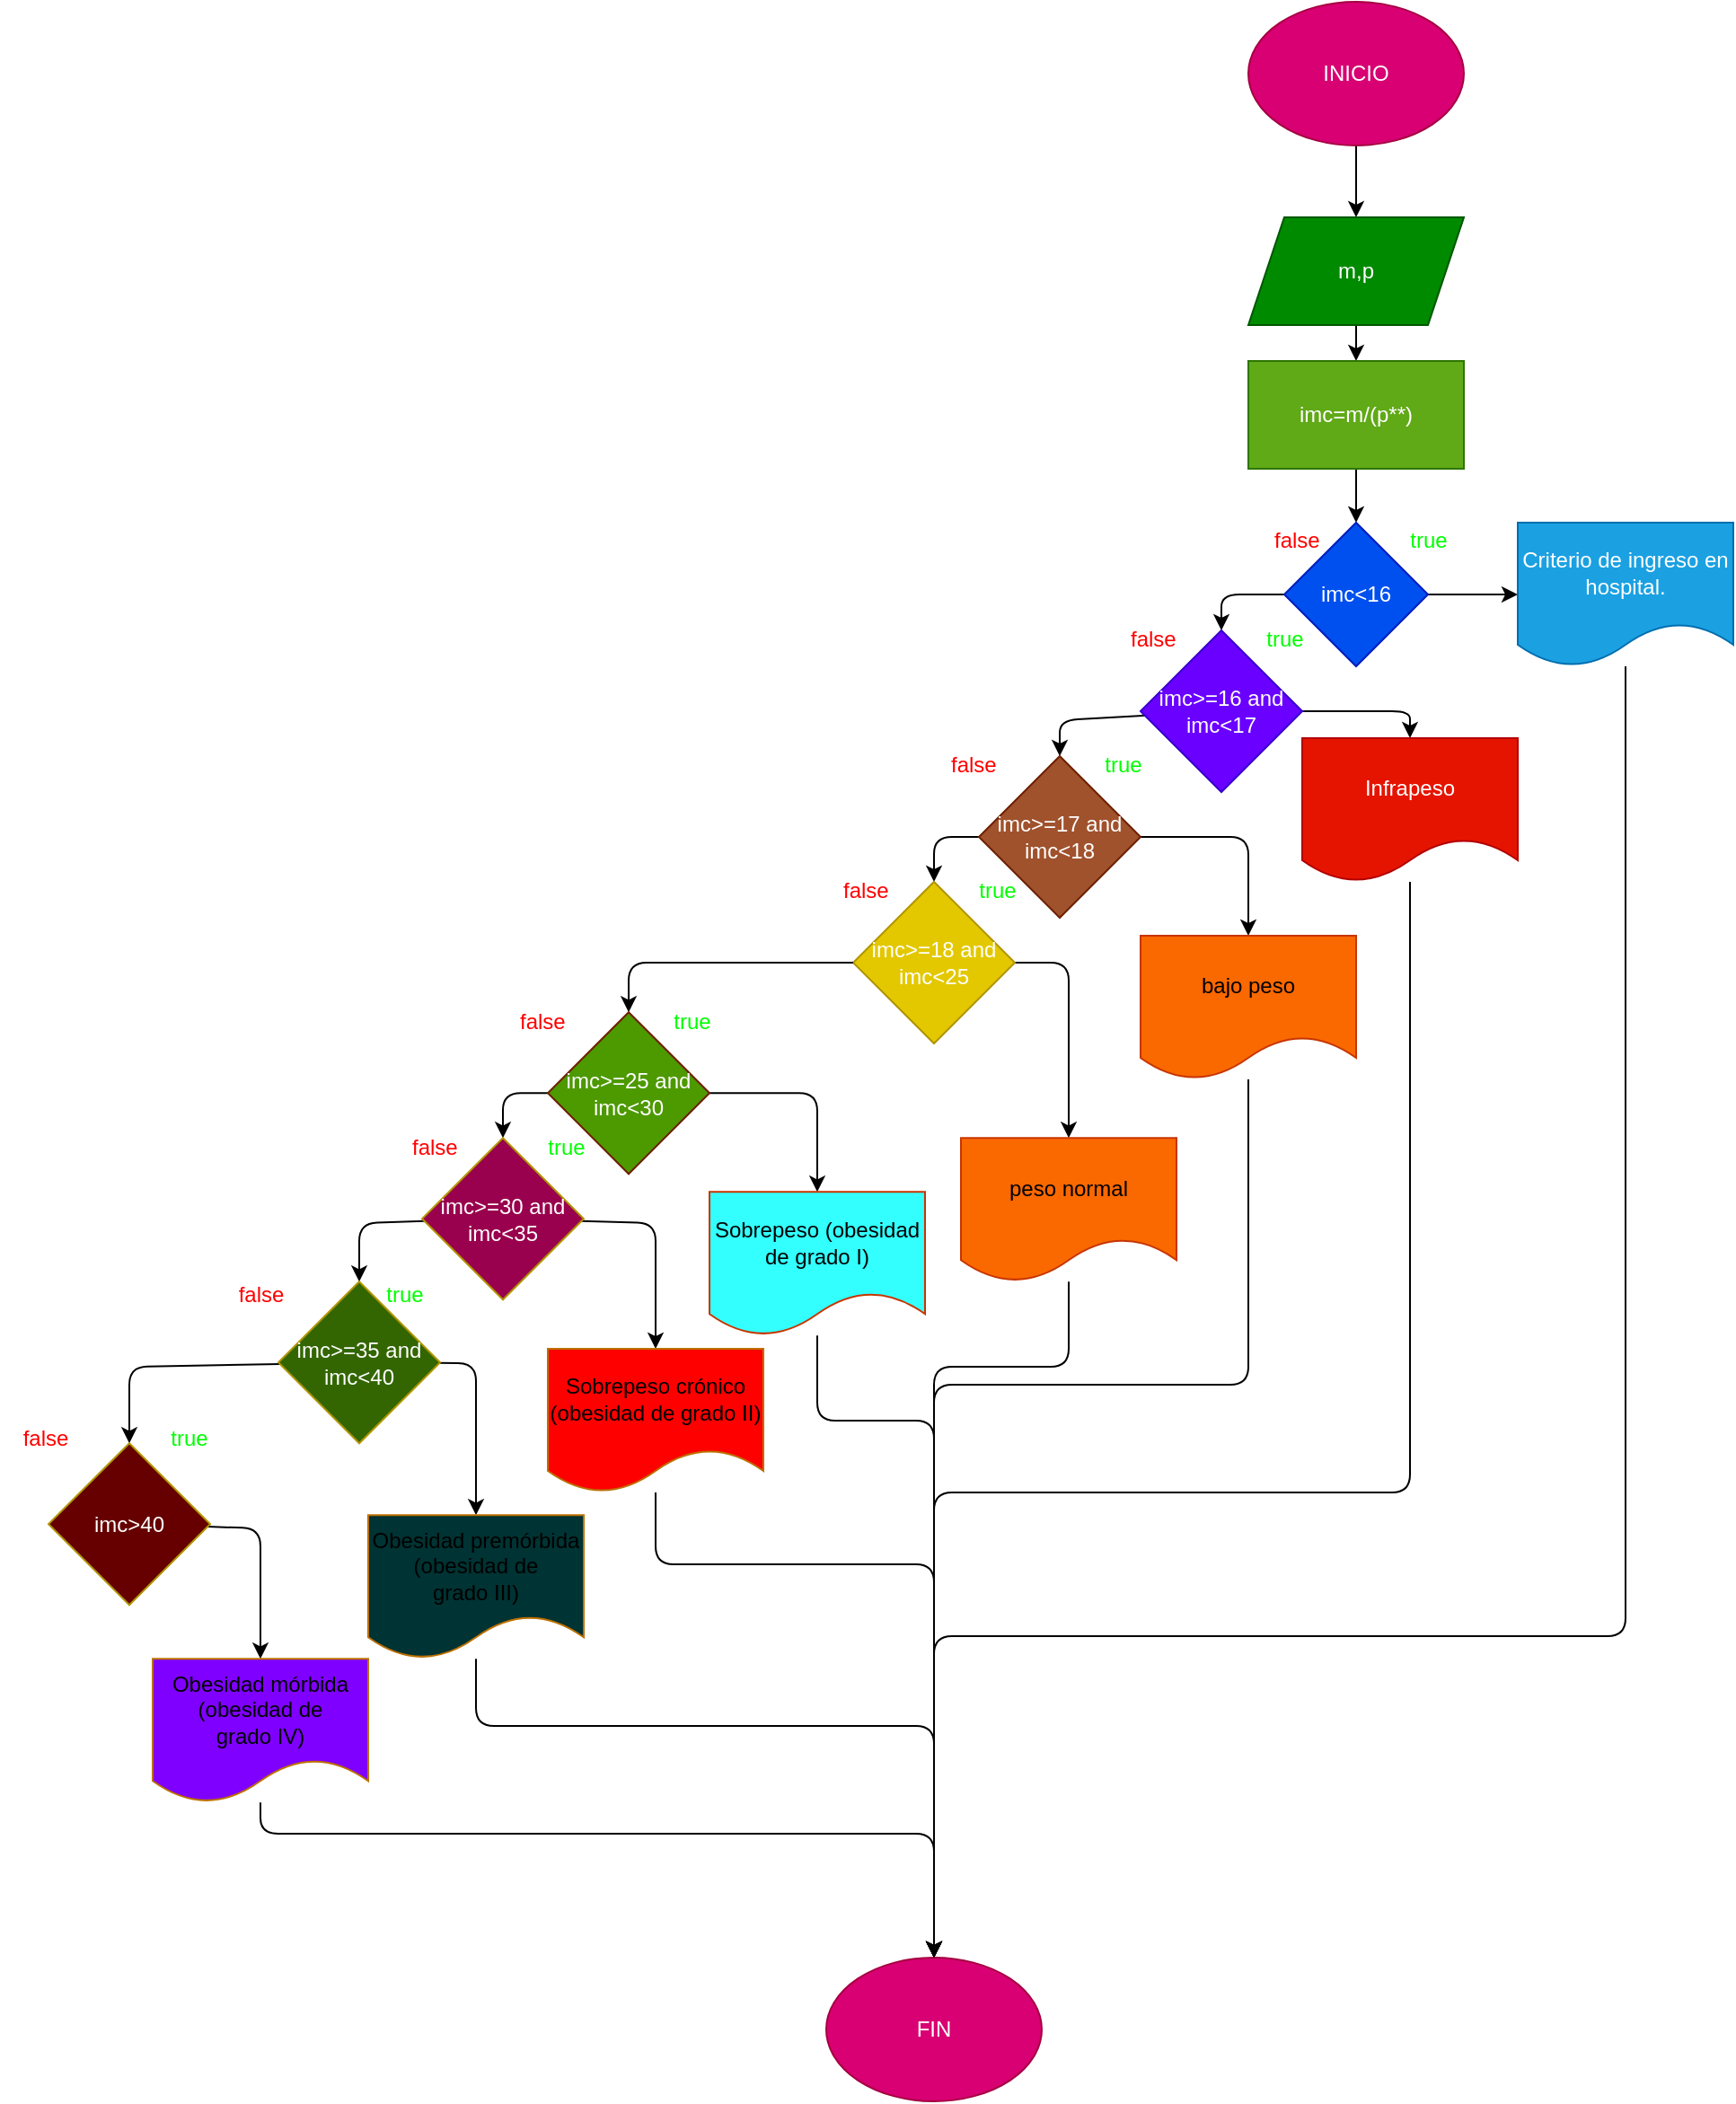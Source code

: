 <mxfile>
    <diagram id="hnFL6QaRTtWvXPoQ2jXc" name="Página-1">
        <mxGraphModel dx="1489" dy="411" grid="1" gridSize="10" guides="1" tooltips="1" connect="1" arrows="1" fold="1" page="1" pageScale="1" pageWidth="827" pageHeight="1169" math="0" shadow="0">
            <root>
                <mxCell id="0"/>
                <mxCell id="1" parent="0"/>
                <mxCell id="4" value="" style="edgeStyle=none;html=1;" parent="1" source="2" target="3" edge="1">
                    <mxGeometry relative="1" as="geometry"/>
                </mxCell>
                <mxCell id="2" value="INICIO" style="ellipse;whiteSpace=wrap;html=1;fillColor=#d80073;fontColor=#ffffff;strokeColor=#A50040;" parent="1" vertex="1">
                    <mxGeometry x="210" y="80" width="120" height="80" as="geometry"/>
                </mxCell>
                <mxCell id="6" value="" style="edgeStyle=none;html=1;" parent="1" source="3" target="5" edge="1">
                    <mxGeometry relative="1" as="geometry"/>
                </mxCell>
                <mxCell id="3" value="m,p" style="shape=parallelogram;perimeter=parallelogramPerimeter;whiteSpace=wrap;html=1;fixedSize=1;fillColor=#008a00;fontColor=#ffffff;strokeColor=#005700;" parent="1" vertex="1">
                    <mxGeometry x="210" y="200" width="120" height="60" as="geometry"/>
                </mxCell>
                <mxCell id="8" value="" style="edgeStyle=none;html=1;" parent="1" source="5" target="7" edge="1">
                    <mxGeometry relative="1" as="geometry"/>
                </mxCell>
                <mxCell id="5" value="imc=m/(p**)" style="whiteSpace=wrap;html=1;fillColor=#60a917;fontColor=#ffffff;strokeColor=#2D7600;" parent="1" vertex="1">
                    <mxGeometry x="210" y="280" width="120" height="60" as="geometry"/>
                </mxCell>
                <mxCell id="14" value="" style="edgeStyle=none;html=1;fontColor=#FF0000;" parent="1" source="7" target="13" edge="1">
                    <mxGeometry relative="1" as="geometry">
                        <Array as="points">
                            <mxPoint x="195" y="410"/>
                        </Array>
                    </mxGeometry>
                </mxCell>
                <mxCell id="22" value="" style="edgeStyle=none;html=1;fontColor=#FF0000;" parent="1" source="7" target="21" edge="1">
                    <mxGeometry relative="1" as="geometry"/>
                </mxCell>
                <mxCell id="7" value="imc&amp;lt;16" style="rhombus;whiteSpace=wrap;html=1;fillColor=#0050ef;fontColor=#ffffff;strokeColor=#001DBC;" parent="1" vertex="1">
                    <mxGeometry x="230" y="370" width="80" height="80" as="geometry"/>
                </mxCell>
                <mxCell id="11" value="&lt;font color=&quot;#00ff00&quot;&gt;true&lt;/font&gt;" style="text;html=1;align=center;verticalAlign=middle;resizable=0;points=[];autosize=1;strokeColor=none;fillColor=none;" parent="1" vertex="1">
                    <mxGeometry x="290" y="365" width="40" height="30" as="geometry"/>
                </mxCell>
                <mxCell id="12" value="&amp;nbsp; &amp;nbsp; &lt;font color=&quot;#ff0000&quot;&gt;false&lt;/font&gt;" style="text;html=1;align=center;verticalAlign=middle;resizable=0;points=[];autosize=1;strokeColor=none;fillColor=none;" parent="1" vertex="1">
                    <mxGeometry x="200" y="365" width="60" height="30" as="geometry"/>
                </mxCell>
                <mxCell id="19" value="" style="edgeStyle=none;html=1;fontColor=#FF0000;" parent="1" source="13" edge="1">
                    <mxGeometry relative="1" as="geometry">
                        <mxPoint x="300" y="490" as="targetPoint"/>
                        <Array as="points">
                            <mxPoint x="300" y="475"/>
                        </Array>
                    </mxGeometry>
                </mxCell>
                <mxCell id="27" value="" style="edgeStyle=none;html=1;fontColor=#FF0000;entryX=0.5;entryY=0;entryDx=0;entryDy=0;" parent="1" source="13" target="17" edge="1">
                    <mxGeometry relative="1" as="geometry">
                        <Array as="points">
                            <mxPoint x="105" y="480"/>
                        </Array>
                    </mxGeometry>
                </mxCell>
                <mxCell id="13" value="imc&amp;gt;=16 and imc&amp;lt;17" style="rhombus;whiteSpace=wrap;html=1;fillColor=#6a00ff;fontColor=#ffffff;strokeColor=#3700CC;" parent="1" vertex="1">
                    <mxGeometry x="150" y="430" width="90" height="90" as="geometry"/>
                </mxCell>
                <mxCell id="15" value="&amp;nbsp; &amp;nbsp; &lt;font color=&quot;#ff0000&quot;&gt;false&lt;/font&gt;" style="text;html=1;align=center;verticalAlign=middle;resizable=0;points=[];autosize=1;strokeColor=none;fillColor=none;" parent="1" vertex="1">
                    <mxGeometry x="120" y="420" width="60" height="30" as="geometry"/>
                </mxCell>
                <mxCell id="16" value="&lt;font color=&quot;#00ff00&quot;&gt;true&lt;/font&gt;" style="text;html=1;align=center;verticalAlign=middle;resizable=0;points=[];autosize=1;strokeColor=none;fillColor=none;" parent="1" vertex="1">
                    <mxGeometry x="210" y="420" width="40" height="30" as="geometry"/>
                </mxCell>
                <mxCell id="29" style="edgeStyle=none;html=1;entryX=0.5;entryY=0;entryDx=0;entryDy=0;fontColor=#FF0000;" parent="1" source="17" target="28" edge="1">
                    <mxGeometry relative="1" as="geometry">
                        <Array as="points">
                            <mxPoint x="210" y="545"/>
                        </Array>
                    </mxGeometry>
                </mxCell>
                <mxCell id="33" value="" style="edgeStyle=none;html=1;fontColor=#FF0000;entryX=0.5;entryY=0;entryDx=0;entryDy=0;" parent="1" source="17" target="30" edge="1">
                    <mxGeometry relative="1" as="geometry">
                        <Array as="points">
                            <mxPoint x="35" y="545"/>
                        </Array>
                    </mxGeometry>
                </mxCell>
                <mxCell id="17" value="imc&amp;gt;=17 and imc&amp;lt;18" style="rhombus;whiteSpace=wrap;html=1;fillColor=#a0522d;fontColor=#ffffff;strokeColor=#6D1F00;" parent="1" vertex="1">
                    <mxGeometry x="60" y="500" width="90" height="90" as="geometry"/>
                </mxCell>
                <mxCell id="98" style="edgeStyle=none;html=1;entryX=0.5;entryY=0;entryDx=0;entryDy=0;fontColor=#00FF00;" parent="1" source="21" target="37" edge="1">
                    <mxGeometry relative="1" as="geometry">
                        <Array as="points">
                            <mxPoint x="420" y="510"/>
                            <mxPoint x="420" y="990"/>
                            <mxPoint x="35" y="990"/>
                        </Array>
                    </mxGeometry>
                </mxCell>
                <mxCell id="21" value="Criterio de ingreso en hospital." style="shape=document;whiteSpace=wrap;html=1;boundedLbl=1;fillColor=#1ba1e2;fontColor=#ffffff;strokeColor=#006EAF;" parent="1" vertex="1">
                    <mxGeometry x="360" y="370" width="120" height="80" as="geometry"/>
                </mxCell>
                <mxCell id="97" style="edgeStyle=none;html=1;entryX=0.5;entryY=0;entryDx=0;entryDy=0;fontColor=#00FF00;" parent="1" source="23" target="37" edge="1">
                    <mxGeometry relative="1" as="geometry">
                        <Array as="points">
                            <mxPoint x="300" y="620"/>
                            <mxPoint x="300" y="910"/>
                            <mxPoint x="35" y="910"/>
                        </Array>
                    </mxGeometry>
                </mxCell>
                <mxCell id="23" value="Infrapeso" style="shape=document;whiteSpace=wrap;html=1;boundedLbl=1;fillColor=#e51400;fontColor=#ffffff;strokeColor=#B20000;" parent="1" vertex="1">
                    <mxGeometry x="240" y="490" width="120" height="80" as="geometry"/>
                </mxCell>
                <mxCell id="24" value="&amp;nbsp; &amp;nbsp; &lt;font color=&quot;#ff0000&quot;&gt;false&lt;/font&gt;" style="text;html=1;align=center;verticalAlign=middle;resizable=0;points=[];autosize=1;strokeColor=none;fillColor=none;" parent="1" vertex="1">
                    <mxGeometry x="20" y="490" width="60" height="30" as="geometry"/>
                </mxCell>
                <mxCell id="25" value="&lt;font color=&quot;#00ff00&quot;&gt;true&lt;/font&gt;" style="text;html=1;align=center;verticalAlign=middle;resizable=0;points=[];autosize=1;strokeColor=none;fillColor=none;" parent="1" vertex="1">
                    <mxGeometry x="120" y="490" width="40" height="30" as="geometry"/>
                </mxCell>
                <mxCell id="96" style="edgeStyle=none;html=1;entryX=0.5;entryY=0;entryDx=0;entryDy=0;fontColor=#00FF00;" parent="1" source="28" target="37" edge="1">
                    <mxGeometry relative="1" as="geometry">
                        <Array as="points">
                            <mxPoint x="210" y="750"/>
                            <mxPoint x="210" y="850"/>
                            <mxPoint x="35" y="850"/>
                        </Array>
                    </mxGeometry>
                </mxCell>
                <mxCell id="28" value="bajo peso" style="shape=document;whiteSpace=wrap;html=1;boundedLbl=1;fillColor=#fa6800;fontColor=#000000;strokeColor=#C73500;" parent="1" vertex="1">
                    <mxGeometry x="150" y="600" width="120" height="80" as="geometry"/>
                </mxCell>
                <mxCell id="35" style="edgeStyle=none;html=1;entryX=0.5;entryY=0;entryDx=0;entryDy=0;fontColor=#FF0000;" parent="1" source="30" target="34" edge="1">
                    <mxGeometry relative="1" as="geometry">
                        <Array as="points">
                            <mxPoint x="110" y="615"/>
                        </Array>
                    </mxGeometry>
                </mxCell>
                <mxCell id="30" value="&lt;span style=&quot;color: rgb(255, 255, 255);&quot;&gt;imc&amp;gt;=18 and imc&amp;lt;25&lt;/span&gt;" style="rhombus;whiteSpace=wrap;html=1;fillColor=#e3c800;fontColor=#000000;strokeColor=#B09500;" parent="1" vertex="1">
                    <mxGeometry x="-10" y="570" width="90" height="90" as="geometry"/>
                </mxCell>
                <mxCell id="31" value="&amp;nbsp; &amp;nbsp; &lt;font color=&quot;#ff0000&quot;&gt;false&lt;/font&gt;" style="text;html=1;align=center;verticalAlign=middle;resizable=0;points=[];autosize=1;strokeColor=none;fillColor=none;" parent="1" vertex="1">
                    <mxGeometry x="-40" y="560" width="60" height="30" as="geometry"/>
                </mxCell>
                <mxCell id="32" value="&lt;font color=&quot;#00ff00&quot;&gt;true&lt;/font&gt;" style="text;html=1;align=center;verticalAlign=middle;resizable=0;points=[];autosize=1;strokeColor=none;fillColor=none;" parent="1" vertex="1">
                    <mxGeometry x="50" y="560" width="40" height="30" as="geometry"/>
                </mxCell>
                <mxCell id="95" style="edgeStyle=none;html=1;entryX=0.5;entryY=0;entryDx=0;entryDy=0;fontColor=#00FF00;" parent="1" source="34" target="37" edge="1">
                    <mxGeometry relative="1" as="geometry">
                        <Array as="points">
                            <mxPoint x="110" y="840"/>
                            <mxPoint x="35" y="840"/>
                        </Array>
                    </mxGeometry>
                </mxCell>
                <mxCell id="34" value="peso normal" style="shape=document;whiteSpace=wrap;html=1;boundedLbl=1;fillColor=#fa6800;fontColor=#000000;strokeColor=#C73500;" parent="1" vertex="1">
                    <mxGeometry x="50" y="712.63" width="120" height="80" as="geometry"/>
                </mxCell>
                <mxCell id="37" value="FIN" style="ellipse;whiteSpace=wrap;html=1;strokeColor=#A50040;fontColor=#ffffff;fillColor=#d80073;" parent="1" vertex="1">
                    <mxGeometry x="-25" y="1169" width="120" height="80" as="geometry"/>
                </mxCell>
                <mxCell id="46" value="" style="edgeStyle=none;html=1;fontColor=#FF0000;entryX=0.5;entryY=0;entryDx=0;entryDy=0;exitX=0;exitY=0.5;exitDx=0;exitDy=0;" parent="1" source="30" target="52" edge="1">
                    <mxGeometry relative="1" as="geometry">
                        <Array as="points">
                            <mxPoint x="-135" y="615"/>
                        </Array>
                        <mxPoint x="-87.632" y="619.998" as="sourcePoint"/>
                    </mxGeometry>
                </mxCell>
                <mxCell id="50" style="edgeStyle=none;html=1;entryX=0.5;entryY=0;entryDx=0;entryDy=0;fontColor=#FF0000;" parent="1" source="52" target="55" edge="1">
                    <mxGeometry relative="1" as="geometry">
                        <Array as="points">
                            <mxPoint x="-30" y="687.63"/>
                        </Array>
                    </mxGeometry>
                </mxCell>
                <mxCell id="51" value="" style="edgeStyle=none;html=1;fontColor=#FF0000;entryX=0.5;entryY=0;entryDx=0;entryDy=0;" parent="1" source="52" target="57" edge="1">
                    <mxGeometry relative="1" as="geometry">
                        <Array as="points">
                            <mxPoint x="-205" y="687.63"/>
                        </Array>
                    </mxGeometry>
                </mxCell>
                <mxCell id="52" value="imc&amp;gt;=25 and imc&amp;lt;30" style="rhombus;whiteSpace=wrap;html=1;fillColor=#4D9900;fontColor=#ffffff;strokeColor=#6D1F00;" parent="1" vertex="1">
                    <mxGeometry x="-180" y="642.63" width="90" height="90" as="geometry"/>
                </mxCell>
                <mxCell id="53" value="&amp;nbsp; &amp;nbsp; &lt;font color=&quot;#ff0000&quot;&gt;false&lt;/font&gt;" style="text;html=1;align=center;verticalAlign=middle;resizable=0;points=[];autosize=1;strokeColor=none;fillColor=none;" parent="1" vertex="1">
                    <mxGeometry x="-220" y="632.63" width="60" height="30" as="geometry"/>
                </mxCell>
                <mxCell id="54" value="&lt;font color=&quot;#00ff00&quot;&gt;true&lt;/font&gt;" style="text;html=1;align=center;verticalAlign=middle;resizable=0;points=[];autosize=1;strokeColor=none;fillColor=none;" parent="1" vertex="1">
                    <mxGeometry x="-120" y="632.63" width="40" height="30" as="geometry"/>
                </mxCell>
                <mxCell id="89" style="edgeStyle=none;html=1;entryX=0.5;entryY=0;entryDx=0;entryDy=0;fontColor=#00FF00;" parent="1" source="55" target="37" edge="1">
                    <mxGeometry relative="1" as="geometry">
                        <Array as="points">
                            <mxPoint x="-30" y="870"/>
                            <mxPoint x="35" y="870"/>
                        </Array>
                    </mxGeometry>
                </mxCell>
                <mxCell id="55" value="Sobrepeso (obesidad de grado I)" style="shape=document;whiteSpace=wrap;html=1;boundedLbl=1;fillColor=#33FFFF;fontColor=#000000;strokeColor=#C73500;" parent="1" vertex="1">
                    <mxGeometry x="-90" y="742.63" width="120" height="80" as="geometry"/>
                </mxCell>
                <mxCell id="56" style="edgeStyle=none;html=1;entryX=0.5;entryY=0;entryDx=0;entryDy=0;fontColor=#FF0000;" parent="1" source="57" target="60" edge="1">
                    <mxGeometry relative="1" as="geometry">
                        <Array as="points">
                            <mxPoint x="-120" y="760"/>
                        </Array>
                    </mxGeometry>
                </mxCell>
                <mxCell id="78" style="edgeStyle=none;html=1;entryX=0.5;entryY=0;entryDx=0;entryDy=0;" parent="1" source="57" target="61" edge="1">
                    <mxGeometry relative="1" as="geometry">
                        <Array as="points">
                            <mxPoint x="-285" y="760"/>
                        </Array>
                    </mxGeometry>
                </mxCell>
                <mxCell id="57" value="&lt;span style=&quot;color: rgb(255, 255, 255);&quot;&gt;imc&amp;gt;=30 and imc&amp;lt;35&lt;/span&gt;" style="rhombus;whiteSpace=wrap;html=1;fillColor=#99004D;fontColor=#000000;strokeColor=#B09500;" parent="1" vertex="1">
                    <mxGeometry x="-250" y="712.63" width="90" height="90" as="geometry"/>
                </mxCell>
                <mxCell id="58" value="&amp;nbsp; &amp;nbsp; &lt;font color=&quot;#ff0000&quot;&gt;false&lt;/font&gt;" style="text;html=1;align=center;verticalAlign=middle;resizable=0;points=[];autosize=1;strokeColor=none;fillColor=none;" parent="1" vertex="1">
                    <mxGeometry x="-280" y="702.63" width="60" height="30" as="geometry"/>
                </mxCell>
                <mxCell id="59" value="&lt;font color=&quot;#00ff00&quot;&gt;true&lt;/font&gt;" style="text;html=1;align=center;verticalAlign=middle;resizable=0;points=[];autosize=1;strokeColor=none;fillColor=none;" parent="1" vertex="1">
                    <mxGeometry x="-190" y="702.63" width="40" height="30" as="geometry"/>
                </mxCell>
                <mxCell id="88" style="edgeStyle=none;html=1;entryX=0.5;entryY=0;entryDx=0;entryDy=0;fontColor=#00FF00;" parent="1" source="60" target="37" edge="1">
                    <mxGeometry relative="1" as="geometry">
                        <Array as="points">
                            <mxPoint x="-120" y="950"/>
                            <mxPoint x="35" y="950"/>
                        </Array>
                    </mxGeometry>
                </mxCell>
                <mxCell id="60" value="Sobrepeso crónico (obesidad de grado II)" style="shape=document;whiteSpace=wrap;html=1;boundedLbl=1;fillColor=#FF0000;fontColor=#000000;strokeColor=#BD7000;" parent="1" vertex="1">
                    <mxGeometry x="-180" y="830" width="120" height="80" as="geometry"/>
                </mxCell>
                <mxCell id="77" style="edgeStyle=none;html=1;entryX=0.5;entryY=0;entryDx=0;entryDy=0;" parent="1" source="61" target="76" edge="1">
                    <mxGeometry relative="1" as="geometry">
                        <Array as="points">
                            <mxPoint x="-220" y="838"/>
                        </Array>
                    </mxGeometry>
                </mxCell>
                <mxCell id="80" style="edgeStyle=none;html=1;entryX=0.5;entryY=0;entryDx=0;entryDy=0;" parent="1" source="61" target="73" edge="1">
                    <mxGeometry relative="1" as="geometry">
                        <Array as="points">
                            <mxPoint x="-413" y="840"/>
                        </Array>
                    </mxGeometry>
                </mxCell>
                <mxCell id="61" value="&lt;span style=&quot;color: rgb(255, 255, 255);&quot;&gt;imc&amp;gt;=35 and imc&amp;lt;40&lt;/span&gt;" style="rhombus;whiteSpace=wrap;html=1;fillColor=#336600;fontColor=#000000;strokeColor=#B09500;" parent="1" vertex="1">
                    <mxGeometry x="-330" y="792.63" width="90" height="90" as="geometry"/>
                </mxCell>
                <mxCell id="75" style="edgeStyle=none;html=1;entryX=0.5;entryY=0;entryDx=0;entryDy=0;" parent="1" source="73" target="74" edge="1">
                    <mxGeometry relative="1" as="geometry">
                        <Array as="points">
                            <mxPoint x="-340" y="930"/>
                        </Array>
                    </mxGeometry>
                </mxCell>
                <mxCell id="73" value="&lt;span style=&quot;color: rgb(255, 255, 255);&quot;&gt;imc&amp;gt;40&lt;/span&gt;" style="rhombus;whiteSpace=wrap;html=1;fillColor=#660000;fontColor=#000000;strokeColor=#B09500;" parent="1" vertex="1">
                    <mxGeometry x="-458" y="882.63" width="90" height="90" as="geometry"/>
                </mxCell>
                <mxCell id="86" style="edgeStyle=none;html=1;entryX=0.5;entryY=0;entryDx=0;entryDy=0;fontColor=#00FF00;" parent="1" source="74" target="37" edge="1">
                    <mxGeometry relative="1" as="geometry">
                        <Array as="points">
                            <mxPoint x="-340" y="1100"/>
                            <mxPoint x="35" y="1100"/>
                        </Array>
                    </mxGeometry>
                </mxCell>
                <mxCell id="74" value="&lt;div&gt;Obesidad mórbida (obesidad de grado&amp;nbsp;&lt;span style=&quot;background-color: initial;&quot;&gt;IV)&lt;/span&gt;&lt;/div&gt;" style="shape=document;whiteSpace=wrap;html=1;boundedLbl=1;fillColor=#7F00FF;fontColor=#000000;strokeColor=#BD7000;" parent="1" vertex="1">
                    <mxGeometry x="-400" y="1002.63" width="120" height="80" as="geometry"/>
                </mxCell>
                <mxCell id="87" style="edgeStyle=none;html=1;entryX=0.5;entryY=0;entryDx=0;entryDy=0;fontColor=#00FF00;" parent="1" source="76" target="37" edge="1">
                    <mxGeometry relative="1" as="geometry">
                        <Array as="points">
                            <mxPoint x="-220" y="1040"/>
                            <mxPoint x="35" y="1040"/>
                        </Array>
                    </mxGeometry>
                </mxCell>
                <mxCell id="76" value="&lt;div&gt;Obesidad premórbida (obesidad de grado&amp;nbsp;&lt;span style=&quot;background-color: initial;&quot;&gt;III)&lt;/span&gt;&lt;/div&gt;" style="shape=document;whiteSpace=wrap;html=1;boundedLbl=1;fillColor=#003333;fontColor=#000000;strokeColor=#BD7000;" parent="1" vertex="1">
                    <mxGeometry x="-280" y="922.63" width="120" height="80" as="geometry"/>
                </mxCell>
                <mxCell id="81" value="&lt;font color=&quot;#00ff00&quot;&gt;true&lt;/font&gt;" style="text;html=1;align=center;verticalAlign=middle;resizable=0;points=[];autosize=1;strokeColor=none;fillColor=none;" parent="1" vertex="1">
                    <mxGeometry x="-280" y="785" width="40" height="30" as="geometry"/>
                </mxCell>
                <mxCell id="82" value="&lt;font color=&quot;#ff0000&quot;&gt;false&lt;/font&gt;" style="text;html=1;align=center;verticalAlign=middle;resizable=0;points=[];autosize=1;strokeColor=none;fillColor=none;fontColor=#00FF00;" parent="1" vertex="1">
                    <mxGeometry x="-365" y="785" width="50" height="30" as="geometry"/>
                </mxCell>
                <mxCell id="83" value="false" style="text;html=1;align=center;verticalAlign=middle;resizable=0;points=[];autosize=1;strokeColor=none;fillColor=none;fontColor=#FF0000;" parent="1" vertex="1">
                    <mxGeometry x="-485" y="865" width="50" height="30" as="geometry"/>
                </mxCell>
                <mxCell id="84" value="&lt;font color=&quot;#00ff00&quot;&gt;true&lt;/font&gt;" style="text;html=1;align=center;verticalAlign=middle;resizable=0;points=[];autosize=1;strokeColor=none;fillColor=none;fontColor=#FF0000;" parent="1" vertex="1">
                    <mxGeometry x="-400" y="865" width="40" height="30" as="geometry"/>
                </mxCell>
            </root>
        </mxGraphModel>
    </diagram>
</mxfile>